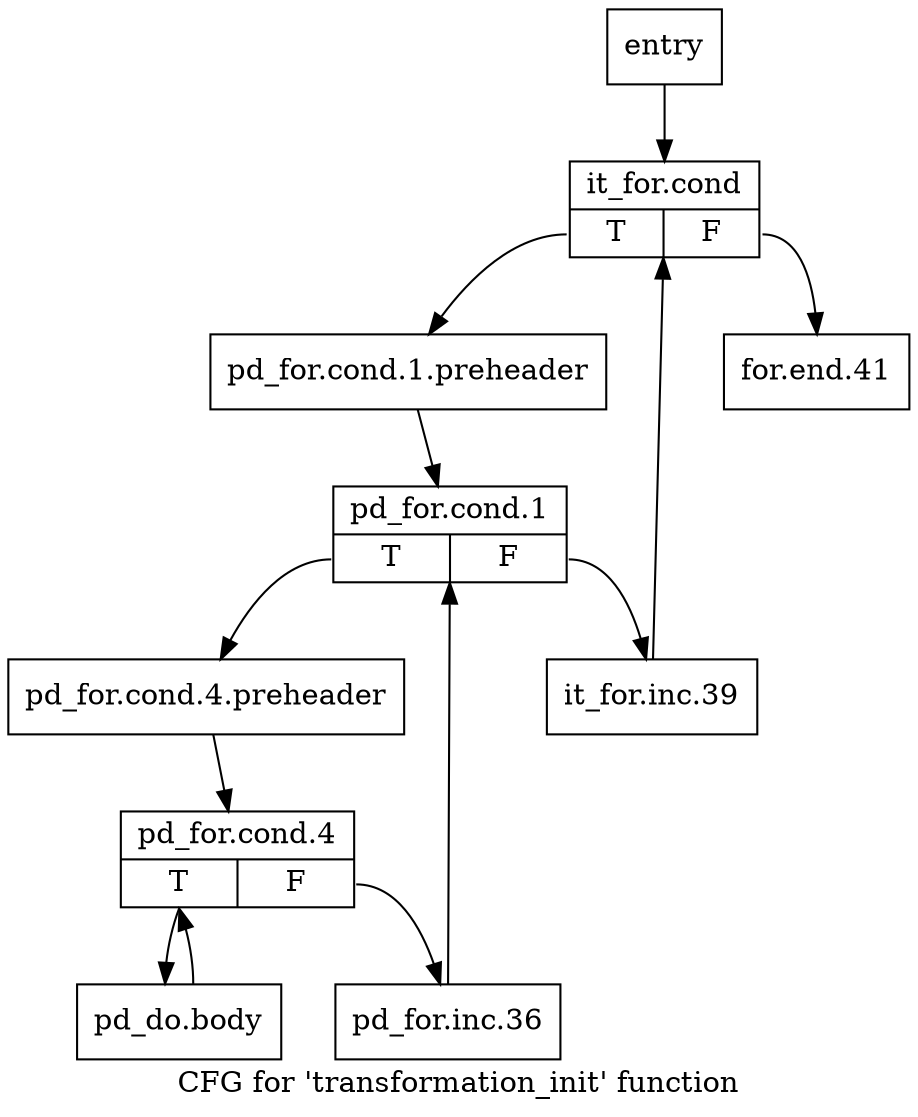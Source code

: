 digraph "CFG for 'transformation_init' function" {
	label="CFG for 'transformation_init' function";

	Node0x382d600 [shape=record,label="{entry}"];
	Node0x382d600 -> Node0x3831ee0;
	Node0x3831ee0 [shape=record,label="{it_for.cond|{<s0>T|<s1>F}}"];
	Node0x3831ee0:s0 -> Node0x3831f30;
	Node0x3831ee0:s1 -> Node0x3832160;
	Node0x3831f30 [shape=record,label="{pd_for.cond.1.preheader}"];
	Node0x3831f30 -> Node0x3831f80;
	Node0x3831f80 [shape=record,label="{pd_for.cond.1|{<s0>T|<s1>F}}"];
	Node0x3831f80:s0 -> Node0x3831fd0;
	Node0x3831f80:s1 -> Node0x3832110;
	Node0x3831fd0 [shape=record,label="{pd_for.cond.4.preheader}"];
	Node0x3831fd0 -> Node0x3832020;
	Node0x3832020 [shape=record,label="{pd_for.cond.4|{<s0>T|<s1>F}}"];
	Node0x3832020:s0 -> Node0x3832070;
	Node0x3832020:s1 -> Node0x38320c0;
	Node0x3832070 [shape=record,label="{pd_do.body}"];
	Node0x3832070 -> Node0x3832020;
	Node0x38320c0 [shape=record,label="{pd_for.inc.36}"];
	Node0x38320c0 -> Node0x3831f80;
	Node0x3832110 [shape=record,label="{it_for.inc.39}"];
	Node0x3832110 -> Node0x3831ee0;
	Node0x3832160 [shape=record,label="{for.end.41}"];
}
